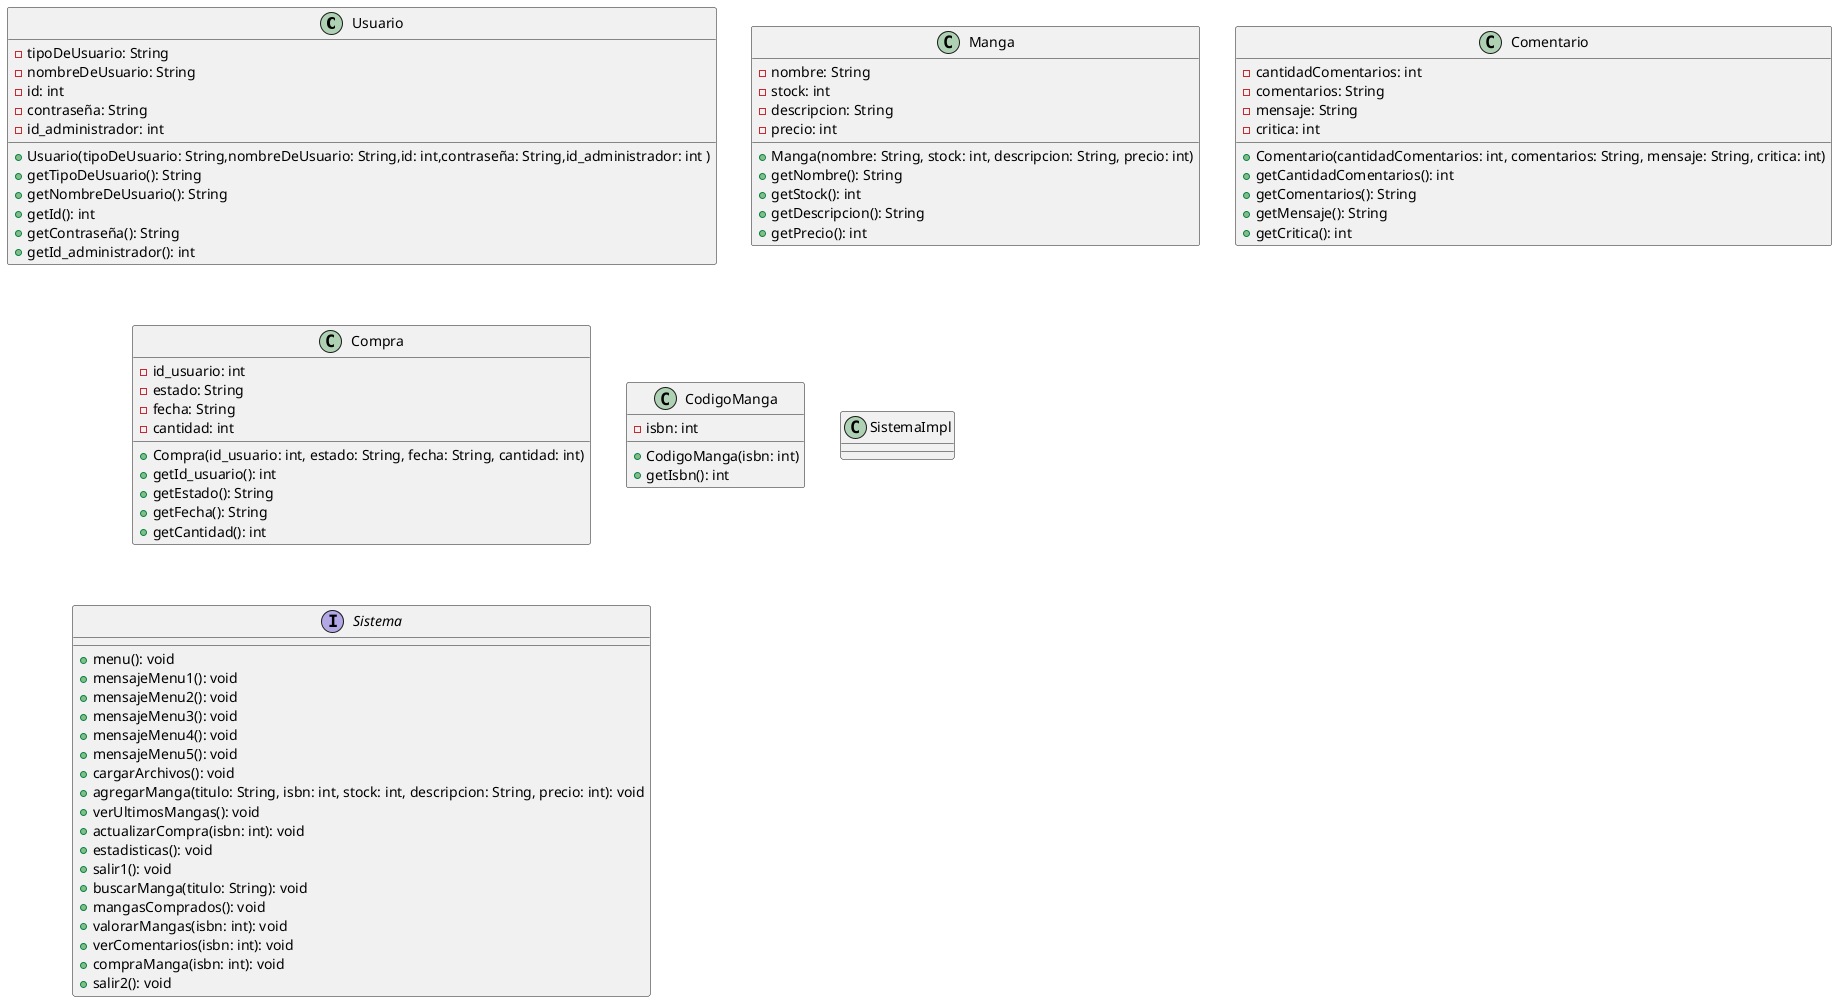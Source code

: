 @startuml

class Usuario{
- tipoDeUsuario: String
- nombreDeUsuario: String
- id: int
- contraseña: String
- id_administrador: int
+ Usuario(tipoDeUsuario: String,nombreDeUsuario: String,id: int,contraseña: String,id_administrador: int )
+ getTipoDeUsuario(): String
+ getNombreDeUsuario(): String
+ getId(): int
+ getContraseña(): String
+ getId_administrador(): int
}
class Manga{
- nombre: String
- stock: int
- descripcion: String
- precio: int
+ Manga(nombre: String, stock: int, descripcion: String, precio: int)
+ getNombre(): String
+ getStock(): int
+ getDescripcion(): String
+ getPrecio(): int
}
class Comentario{
- cantidadComentarios: int
- comentarios: String
- mensaje: String
- critica: int
+ Comentario(cantidadComentarios: int, comentarios: String, mensaje: String, critica: int)
+ getCantidadComentarios(): int
+ getComentarios(): String
+ getMensaje(): String
+ getCritica(): int
}
class Compra{
- id_usuario: int
- estado: String
- fecha: String
- cantidad: int
+ Compra(id_usuario: int, estado: String, fecha: String, cantidad: int)
+ getId_usuario(): int
+ getEstado(): String
+ getFecha(): String
+ getCantidad(): int
}
class CodigoManga{
- isbn: int
+ CodigoManga(isbn: int)
+ getIsbn(): int
}
class SistemaImpl{

}
interface Sistema{
+ menu(): void
+ mensajeMenu1(): void
+ mensajeMenu2(): void
+ mensajeMenu3(): void
+ mensajeMenu4(): void
+ mensajeMenu5(): void
+ cargarArchivos(): void
+ agregarManga(titulo: String, isbn: int, stock: int, descripcion: String, precio: int): void
+ verUltimosMangas(): void
+ actualizarCompra(isbn: int): void
+ estadisticas(): void
+ salir1(): void
+ buscarManga(titulo: String): void
+ mangasComprados(): void
+ valorarMangas(isbn: int): void
+ verComentarios(isbn: int): void
+ compraManga(isbn: int): void
+ salir2(): void
}





@enduml